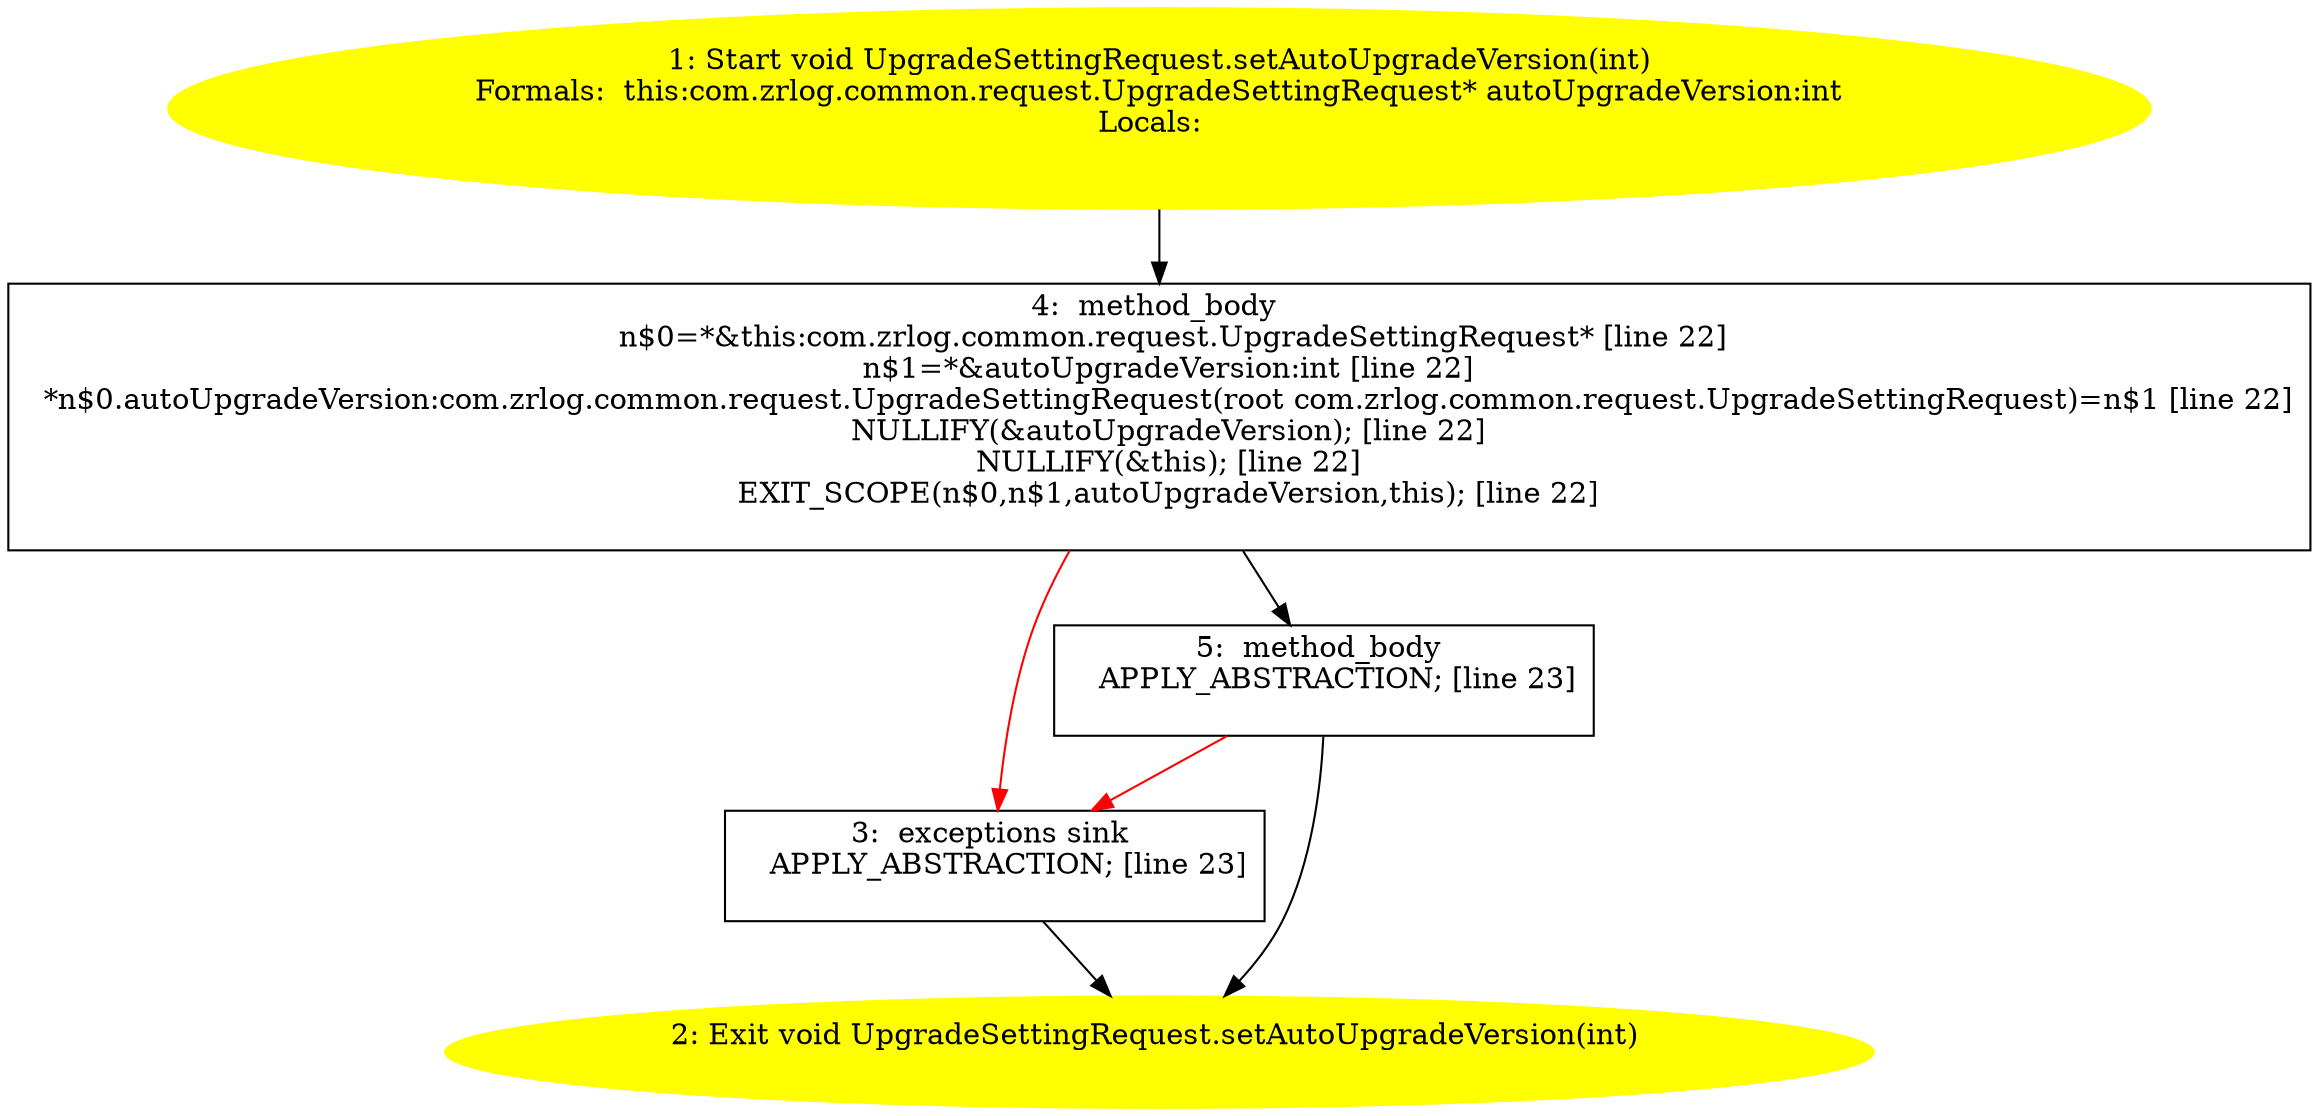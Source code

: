 /* @generated */
digraph cfg {
"com.zrlog.common.request.UpgradeSettingRequest.setAutoUpgradeVersion(int):void.85acea88b0e31bf51974e737ea78b024_1" [label="1: Start void UpgradeSettingRequest.setAutoUpgradeVersion(int)\nFormals:  this:com.zrlog.common.request.UpgradeSettingRequest* autoUpgradeVersion:int\nLocals:  \n  " color=yellow style=filled]
	

	 "com.zrlog.common.request.UpgradeSettingRequest.setAutoUpgradeVersion(int):void.85acea88b0e31bf51974e737ea78b024_1" -> "com.zrlog.common.request.UpgradeSettingRequest.setAutoUpgradeVersion(int):void.85acea88b0e31bf51974e737ea78b024_4" ;
"com.zrlog.common.request.UpgradeSettingRequest.setAutoUpgradeVersion(int):void.85acea88b0e31bf51974e737ea78b024_2" [label="2: Exit void UpgradeSettingRequest.setAutoUpgradeVersion(int) \n  " color=yellow style=filled]
	

"com.zrlog.common.request.UpgradeSettingRequest.setAutoUpgradeVersion(int):void.85acea88b0e31bf51974e737ea78b024_3" [label="3:  exceptions sink \n   APPLY_ABSTRACTION; [line 23]\n " shape="box"]
	

	 "com.zrlog.common.request.UpgradeSettingRequest.setAutoUpgradeVersion(int):void.85acea88b0e31bf51974e737ea78b024_3" -> "com.zrlog.common.request.UpgradeSettingRequest.setAutoUpgradeVersion(int):void.85acea88b0e31bf51974e737ea78b024_2" ;
"com.zrlog.common.request.UpgradeSettingRequest.setAutoUpgradeVersion(int):void.85acea88b0e31bf51974e737ea78b024_4" [label="4:  method_body \n   n$0=*&this:com.zrlog.common.request.UpgradeSettingRequest* [line 22]\n  n$1=*&autoUpgradeVersion:int [line 22]\n  *n$0.autoUpgradeVersion:com.zrlog.common.request.UpgradeSettingRequest(root com.zrlog.common.request.UpgradeSettingRequest)=n$1 [line 22]\n  NULLIFY(&autoUpgradeVersion); [line 22]\n  NULLIFY(&this); [line 22]\n  EXIT_SCOPE(n$0,n$1,autoUpgradeVersion,this); [line 22]\n " shape="box"]
	

	 "com.zrlog.common.request.UpgradeSettingRequest.setAutoUpgradeVersion(int):void.85acea88b0e31bf51974e737ea78b024_4" -> "com.zrlog.common.request.UpgradeSettingRequest.setAutoUpgradeVersion(int):void.85acea88b0e31bf51974e737ea78b024_5" ;
	 "com.zrlog.common.request.UpgradeSettingRequest.setAutoUpgradeVersion(int):void.85acea88b0e31bf51974e737ea78b024_4" -> "com.zrlog.common.request.UpgradeSettingRequest.setAutoUpgradeVersion(int):void.85acea88b0e31bf51974e737ea78b024_3" [color="red" ];
"com.zrlog.common.request.UpgradeSettingRequest.setAutoUpgradeVersion(int):void.85acea88b0e31bf51974e737ea78b024_5" [label="5:  method_body \n   APPLY_ABSTRACTION; [line 23]\n " shape="box"]
	

	 "com.zrlog.common.request.UpgradeSettingRequest.setAutoUpgradeVersion(int):void.85acea88b0e31bf51974e737ea78b024_5" -> "com.zrlog.common.request.UpgradeSettingRequest.setAutoUpgradeVersion(int):void.85acea88b0e31bf51974e737ea78b024_2" ;
	 "com.zrlog.common.request.UpgradeSettingRequest.setAutoUpgradeVersion(int):void.85acea88b0e31bf51974e737ea78b024_5" -> "com.zrlog.common.request.UpgradeSettingRequest.setAutoUpgradeVersion(int):void.85acea88b0e31bf51974e737ea78b024_3" [color="red" ];
}
